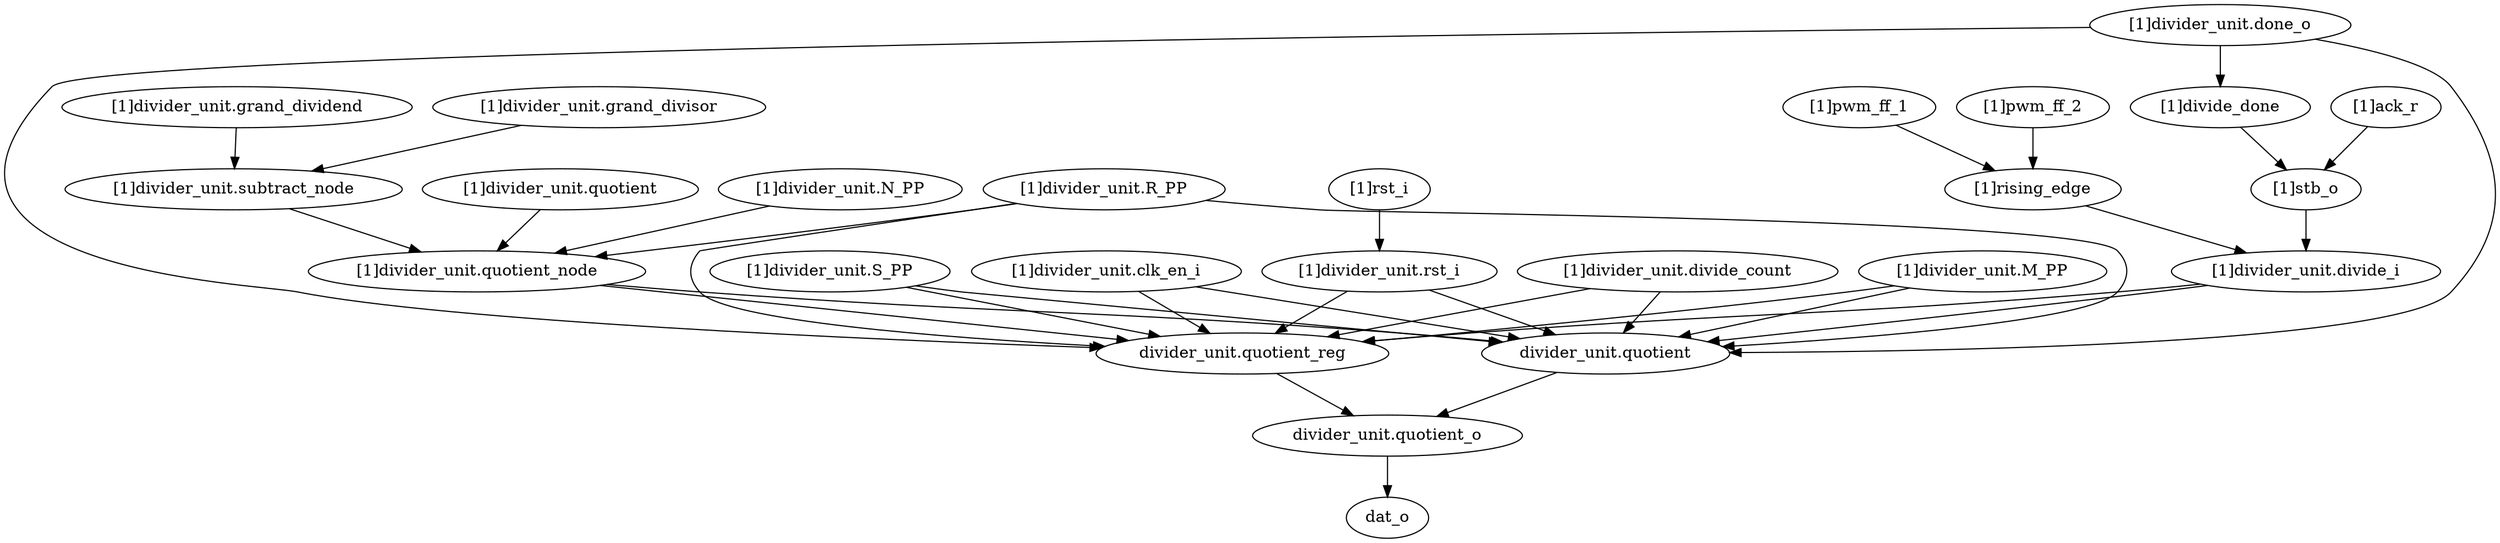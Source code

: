 strict digraph "" {
	"[1]divider_unit.divide_count"	 [complexity=8,
		importance=0.286150568471,
		rank=0.0357688210589];
	"divider_unit.quotient"	 [complexity=4,
		importance=0.13052523048,
		rank=0.03263130762];
	"[1]divider_unit.divide_count" -> "divider_unit.quotient";
	"divider_unit.quotient_reg"	 [complexity=4,
		importance=0.11562840984,
		rank=0.0289071024601];
	"[1]divider_unit.divide_count" -> "divider_unit.quotient_reg";
	"[1]divider_unit.grand_dividend"	 [complexity=20,
		importance=0.420685952353,
		rank=0.0210342976177];
	"[1]divider_unit.subtract_node"	 [complexity=17,
		importance=0.360534028115,
		rank=0.0212078840068];
	"[1]divider_unit.grand_dividend" -> "[1]divider_unit.subtract_node";
	"[1]divider_unit.quotient_node"	 [complexity=8,
		importance=0.301829940513,
		rank=0.0377287425641];
	"[1]divider_unit.subtract_node" -> "[1]divider_unit.quotient_node";
	"[1]pwm_ff_1"	 [complexity=8,
		importance=0.468619140127,
		rank=0.0585773925159];
	"[1]rising_edge"	 [complexity=5,
		importance=0.44769280836,
		rank=0.0895385616719];
	"[1]pwm_ff_1" -> "[1]rising_edge";
	"[1]pwm_ff_2"	 [complexity=8,
		importance=0.469949183234,
		rank=0.0587436479042];
	"[1]pwm_ff_2" -> "[1]rising_edge";
	"[1]stb_o"	 [complexity=5,
		importance=0.465822557117,
		rank=0.0931645114235];
	"[1]divider_unit.divide_i"	 [complexity=5,
		importance=0.415726967542,
		rank=0.0831453935084];
	"[1]stb_o" -> "[1]divider_unit.divide_i";
	"[1]divider_unit.divide_i" -> "divider_unit.quotient";
	"[1]divider_unit.divide_i" -> "divider_unit.quotient_reg";
	"[1]divider_unit.quotient"	 [complexity=17,
		importance=0.350151429479,
		rank=0.0205971429105];
	"[1]divider_unit.quotient" -> "[1]divider_unit.quotient_node";
	"[1]rst_i"	 [complexity=5,
		importance=0.554022391817,
		rank=0.110804478363];
	"[1]divider_unit.rst_i"	 [complexity=5,
		importance=0.538416342355,
		rank=0.107683268471];
	"[1]rst_i" -> "[1]divider_unit.rst_i";
	"divider_unit.quotient_o"	 [complexity=0,
		importance=0.0822037415141,
		rank=0.0];
	"divider_unit.quotient" -> "divider_unit.quotient_o";
	"[1]divider_unit.M_PP"	 [complexity=8,
		importance=0.276656510421,
		rank=0.0345820638027];
	"[1]divider_unit.M_PP" -> "divider_unit.quotient";
	"[1]divider_unit.M_PP" -> "divider_unit.quotient_reg";
	"[1]divider_unit.rst_i" -> "divider_unit.quotient";
	"[1]divider_unit.rst_i" -> "divider_unit.quotient_reg";
	dat_o	 [complexity=0,
		importance=0.0378063948964,
		rank=0.0];
	"[1]divide_done"	 [complexity=8,
		importance=0.486621334076,
		rank=0.0608276667595];
	"[1]divide_done" -> "[1]stb_o";
	"[1]divider_unit.quotient_node" -> "divider_unit.quotient";
	"[1]divider_unit.quotient_node" -> "divider_unit.quotient_reg";
	"[1]divider_unit.done_o"	 [complexity=8,
		importance=0.517777835632,
		rank=0.064722229454];
	"[1]divider_unit.done_o" -> "divider_unit.quotient";
	"[1]divider_unit.done_o" -> "[1]divide_done";
	"[1]divider_unit.done_o" -> "divider_unit.quotient_reg";
	"[1]divider_unit.S_PP"	 [complexity=8,
		importance=0.276656510421,
		rank=0.0345820638027];
	"[1]divider_unit.S_PP" -> "divider_unit.quotient";
	"[1]divider_unit.S_PP" -> "divider_unit.quotient_reg";
	"divider_unit.quotient_o" -> dat_o;
	"divider_unit.quotient_reg" -> "divider_unit.quotient_o";
	"[1]divider_unit.R_PP"	 [complexity=17,
		importance=0.317435989975,
		rank=0.0186727052926];
	"[1]divider_unit.R_PP" -> "divider_unit.quotient";
	"[1]divider_unit.R_PP" -> "[1]divider_unit.quotient_node";
	"[1]divider_unit.R_PP" -> "divider_unit.quotient_reg";
	"[1]ack_r"	 [complexity=8,
		importance=0.51400284006,
		rank=0.0642503550075];
	"[1]ack_r" -> "[1]stb_o";
	"[1]rising_edge" -> "[1]divider_unit.divide_i";
	"[1]divider_unit.grand_divisor"	 [complexity=20,
		importance=0.412614562274,
		rank=0.0206307281137];
	"[1]divider_unit.grand_divisor" -> "[1]divider_unit.subtract_node";
	"[1]divider_unit.N_PP"	 [complexity=17,
		importance=0.317435989975,
		rank=0.0186727052926];
	"[1]divider_unit.N_PP" -> "[1]divider_unit.quotient_node";
	"[1]divider_unit.clk_en_i"	 [complexity=5,
		importance=0.407181740901,
		rank=0.0814363481802];
	"[1]divider_unit.clk_en_i" -> "divider_unit.quotient";
	"[1]divider_unit.clk_en_i" -> "divider_unit.quotient_reg";
}
